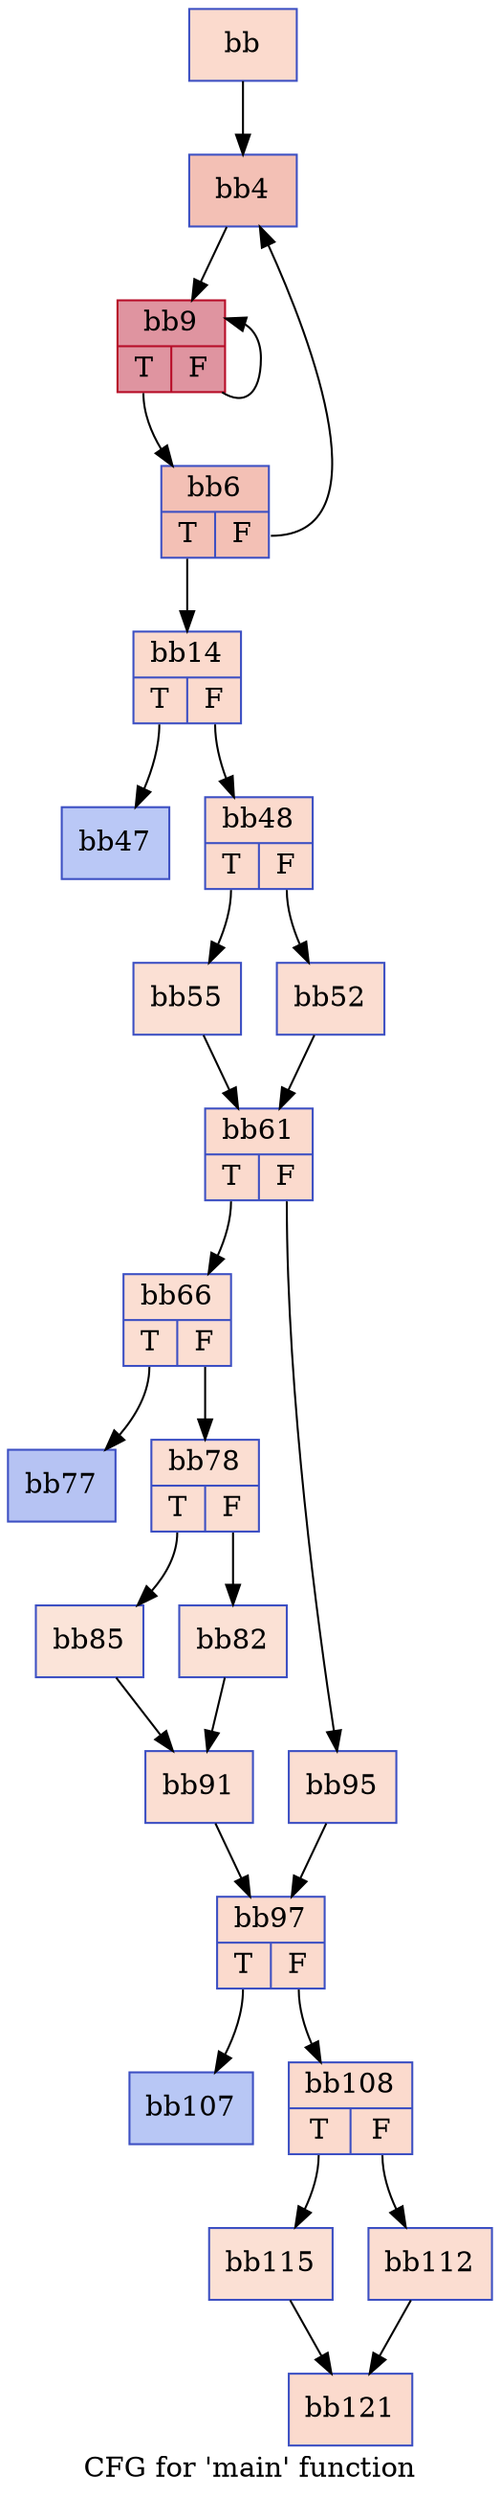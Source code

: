 digraph "CFG for 'main' function" {
	label="CFG for 'main' function";

	Node0x6668c40 [shape=record,color="#3d50c3ff", style=filled, fillcolor="#f7ac8e70",label="{bb}"];
	Node0x6668c40 -> Node0x66690e0;
	Node0x66690e0 [shape=record,color="#3d50c3ff", style=filled, fillcolor="#e5705870",label="{bb4}"];
	Node0x66690e0 -> Node0x66692a0;
	Node0x66691c0 [shape=record,color="#3d50c3ff", style=filled, fillcolor="#e5705870",label="{bb6|{<s0>T|<s1>F}}"];
	Node0x66691c0:s0 -> Node0x6669520;
	Node0x66691c0:s1 -> Node0x66690e0;
	Node0x66692a0 [shape=record,color="#b70d28ff", style=filled, fillcolor="#b70d2870",label="{bb9|{<s0>T|<s1>F}}"];
	Node0x66692a0:s0 -> Node0x66691c0;
	Node0x66692a0:s1 -> Node0x66692a0;
	Node0x6669520 [shape=record,color="#3d50c3ff", style=filled, fillcolor="#f7ac8e70",label="{bb14|{<s0>T|<s1>F}}"];
	Node0x6669520:s0 -> Node0x665e190;
	Node0x6669520:s1 -> Node0x665e200;
	Node0x665e190 [shape=record,color="#3d50c3ff", style=filled, fillcolor="#6282ea70",label="{bb47}"];
	Node0x665e200 [shape=record,color="#3d50c3ff", style=filled, fillcolor="#f7ac8e70",label="{bb48|{<s0>T|<s1>F}}"];
	Node0x665e200:s0 -> Node0x665e680;
	Node0x665e200:s1 -> Node0x665e6f0;
	Node0x665e6f0 [shape=record,color="#3d50c3ff", style=filled, fillcolor="#f7b39670",label="{bb52}"];
	Node0x665e6f0 -> Node0x66710f0;
	Node0x665e680 [shape=record,color="#3d50c3ff", style=filled, fillcolor="#f7b99e70",label="{bb55}"];
	Node0x665e680 -> Node0x66710f0;
	Node0x66710f0 [shape=record,color="#3d50c3ff", style=filled, fillcolor="#f7ac8e70",label="{bb61|{<s0>T|<s1>F}}"];
	Node0x66710f0:s0 -> Node0x6671af0;
	Node0x66710f0:s1 -> Node0x6671b40;
	Node0x6671af0 [shape=record,color="#3d50c3ff", style=filled, fillcolor="#f7b59970",label="{bb66|{<s0>T|<s1>F}}"];
	Node0x6671af0:s0 -> Node0x66724c0;
	Node0x6671af0:s1 -> Node0x6672530;
	Node0x66724c0 [shape=record,color="#3d50c3ff", style=filled, fillcolor="#5977e370",label="{bb77}"];
	Node0x6672530 [shape=record,color="#3d50c3ff", style=filled, fillcolor="#f7b59970",label="{bb78|{<s0>T|<s1>F}}"];
	Node0x6672530:s0 -> Node0x66729e0;
	Node0x6672530:s1 -> Node0x6672a50;
	Node0x6672a50 [shape=record,color="#3d50c3ff", style=filled, fillcolor="#f7bca170",label="{bb82}"];
	Node0x6672a50 -> Node0x6672d00;
	Node0x66729e0 [shape=record,color="#3d50c3ff", style=filled, fillcolor="#f5c1a970",label="{bb85}"];
	Node0x66729e0 -> Node0x6672d00;
	Node0x6672d00 [shape=record,color="#3d50c3ff", style=filled, fillcolor="#f7b59970",label="{bb91}"];
	Node0x6672d00 -> Node0x6670b50;
	Node0x6671b40 [shape=record,color="#3d50c3ff", style=filled, fillcolor="#f7b59970",label="{bb95}"];
	Node0x6671b40 -> Node0x6670b50;
	Node0x6670b50 [shape=record,color="#3d50c3ff", style=filled, fillcolor="#f7ac8e70",label="{bb97|{<s0>T|<s1>F}}"];
	Node0x6670b50:s0 -> Node0x66745d0;
	Node0x6670b50:s1 -> Node0x6674640;
	Node0x66745d0 [shape=record,color="#3d50c3ff", style=filled, fillcolor="#5f7fe870",label="{bb107}"];
	Node0x6674640 [shape=record,color="#3d50c3ff", style=filled, fillcolor="#f7ac8e70",label="{bb108|{<s0>T|<s1>F}}"];
	Node0x6674640:s0 -> Node0x6674af0;
	Node0x6674640:s1 -> Node0x6674b60;
	Node0x6674b60 [shape=record,color="#3d50c3ff", style=filled, fillcolor="#f7b39670",label="{bb112}"];
	Node0x6674b60 -> Node0x6674e10;
	Node0x6674af0 [shape=record,color="#3d50c3ff", style=filled, fillcolor="#f7b99e70",label="{bb115}"];
	Node0x6674af0 -> Node0x6674e10;
	Node0x6674e10 [shape=record,color="#3d50c3ff", style=filled, fillcolor="#f7ac8e70",label="{bb121}"];
}
